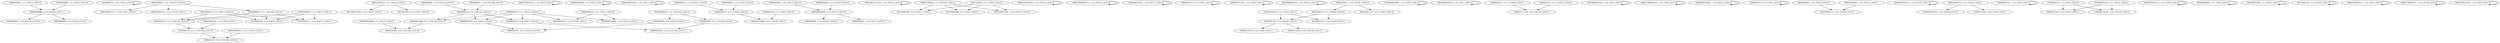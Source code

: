 digraph G {
    "1000000000_1-11_COV:31_LEN:10" -> "00000000000_2-13_COV:34_LEN:11";
    "0010000111_3-14_COV:5_LEN:10" -> "0010000111_3-14_COV:5_LEN:10";
    "0100001011_4-13_COV:258_LEN:10" -> "1000010111_5-14_COV:268_LEN:10";
    "00001100110_1-11_COV:43_LEN:11" -> "001100110101_3-14_COV:47_LEN:12";
    "00001100110_1-11_COV:43_LEN:11" -> "0011001100_3-13_COV:5_LEN:10";
    "0000000010_2-11_COV:222_LEN:10" -> "00000001000_3-13_COV:226_LEN:11";
    "0000000010_2-11_COV:222_LEN:10" -> "0000000101_3-12_COV:5_LEN:10";
    "0000000010_2-11_COV:222_LEN:10" -> "0000000100_3-13_COV:9_LEN:10";
    "0000110010101_1-14_COV:5_LEN:13" -> "0000110010101_1-14_COV:5_LEN:13";
    "00000010000_3-13_COV:5_LEN:11" -> "00000010000_3-13_COV:5_LEN:11";
    "0000100010101_1-14_COV:7_LEN:13" -> "0000100010101_1-14_COV:7_LEN:13";
    "1000000011_1-10_COV:55_LEN:10" -> "0000000110_2-11_COV:61_LEN:10";
    "1000000000_1-10_COV:10_LEN:10" -> "000000000000_2-13_COV:72_LEN:12";
    "00100000010_1-11_COV:102_LEN:11" -> "1000000100_3-13_COV:6_LEN:10";
    "00100000010_1-11_COV:102_LEN:11" -> "1000000101_3-12_COV:98_LEN:10";
    "0000000001_1-10_COV:14_LEN:10" -> "0000000010_2-11_COV:222_LEN:10";
    "00010001110101_1-14_COV:11_LEN:14" -> "00010001110101_1-14_COV:11_LEN:14";
    "00001100010_1-11_COV:181_LEN:11" -> "00110001001_3-14_COV:17_LEN:11";
    "00001100010_1-11_COV:181_LEN:11" -> "00110001000_3-13_COV:5_LEN:11";
    "00001100010_1-11_COV:181_LEN:11" -> "001100010101_3-14_COV:172_LEN:12";
    "0000110010101_1-14_COV:10_LEN:13" -> "0000110010101_1-14_COV:10_LEN:13";
    "00001000000111_1-14_COV:12_LEN:14" -> "00001000000111_1-14_COV:12_LEN:14";
    "0001000010_1-11_COV:13_LEN:10" -> "0010000101_3-12_COV:255_LEN:10";
    "0001000010_1-11_COV:13_LEN:10" -> "0010000100_3-12_COV:6_LEN:10";
    "0001000010_1-11_COV:13_LEN:10" -> "00100001011_3-14_COV:32_LEN:11";
    "000000010101_1-14_COV:11_LEN:12" -> "000000010101_1-14_COV:11_LEN:12";
    "0000100110_1-11_COV:5_LEN:10" -> "0000100110_1-11_COV:5_LEN:10";
    "000001011101_1-14_COV:6_LEN:12" -> "000001011101_1-14_COV:6_LEN:12";
    "1000000100_3-13_COV:6_LEN:10" -> "0000001001_4-14_COV:14_LEN:10";
    "0010000000101_1-14_COV:14_LEN:13" -> "0010000000101_1-14_COV:14_LEN:13";
    "0000000011_1-10_COV:5_LEN:10" -> "0000000110_2-11_COV:61_LEN:10";
    "0010001101_3-12_COV:85_LEN:10" -> "01000110101_4-14_COV:6_LEN:11";
    "0010001101_3-12_COV:85_LEN:10" -> "01000110111_4-14_COV:80_LEN:11";
    "1000000010001_1-14_COV:5_LEN:13" -> "1000000010001_1-14_COV:5_LEN:13";
    "0010000101_3-12_COV:255_LEN:10" -> "0100001011_4-13_COV:258_LEN:10";
    "0001100010_1-11_COV:9_LEN:10" -> "00110001001_3-14_COV:17_LEN:11";
    "0001100010_1-11_COV:9_LEN:10" -> "00110001000_3-13_COV:5_LEN:11";
    "0001100010_1-11_COV:9_LEN:10" -> "001100010101_3-14_COV:172_LEN:12";
    "00000000000_2-13_COV:34_LEN:11" -> "0000000001_4-14_COV:30_LEN:10";
    "00000000000_2-13_COV:34_LEN:11" -> "0000000000_4-14_COV:6_LEN:10";
    "0001000100101_1-14_COV:7_LEN:13" -> "0001000100101_1-14_COV:7_LEN:13";
    "01000010111_1-11_COV:48_LEN:11" -> "000010111101_3-14_COV:58_LEN:12";
    "0000010111_1-11_COV:13_LEN:10" -> "000010111101_3-14_COV:58_LEN:12";
    "1000000010_1-11_COV:12_LEN:10" -> "000000010111_2-14_COV:9_LEN:12";
    "1000000010_1-11_COV:12_LEN:10" -> "000000010001_2-14_COV:12_LEN:12";
    "0010000010101_1-14_COV:7_LEN:13" -> "0010000010101_1-14_COV:7_LEN:13";
    "00001100000101_1-14_COV:8_LEN:14" -> "00001100000101_1-14_COV:8_LEN:14";
    "1000000101_3-12_COV:98_LEN:10" -> "00000010101_4-14_COV:104_LEN:11";
    "1000000010_1-11_COV:12_LEN:10" -> "00000001000_3-13_COV:226_LEN:11";
    "1000000010_1-11_COV:12_LEN:10" -> "0000000101_3-12_COV:5_LEN:10";
    "1000000010_1-11_COV:12_LEN:10" -> "0000000100_3-13_COV:9_LEN:10";
    "0000000110_2-11_COV:61_LEN:10" -> "000000110001_3-14_COV:69_LEN:12";
    "1000000110_1-11_COV:5_LEN:10" -> "000000110001_3-14_COV:69_LEN:12";
    "100000001000_1-13_COV:12_LEN:12" -> "0000010001_5-14_COV:226_LEN:10";
    "01001000110_1-11_COV:6_LEN:11" -> "0010001101_3-12_COV:85_LEN:10";
    "01001000110_1-11_COV:6_LEN:11" -> "00100011011_3-14_COV:8_LEN:11";
    "1000000010001_1-14_COV:21_LEN:13" -> "1000000010001_1-14_COV:21_LEN:13";
    "0000000010_1-11_COV:11_LEN:10" -> "000000010111_2-14_COV:9_LEN:12";
    "0000000010_1-11_COV:11_LEN:10" -> "000000010001_2-14_COV:12_LEN:12";
    "00000001000_3-13_COV:226_LEN:11" -> "0000010001_5-14_COV:226_LEN:10";
    "1000010011_5-14_COV:5_LEN:10" -> "1000010011_5-14_COV:5_LEN:10";
    "0000000101_3-12_COV:5_LEN:10" -> "00000010101_4-14_COV:104_LEN:11";
    "01001000010_1-11_COV:13_LEN:11" -> "0010000101_3-12_COV:255_LEN:10";
    "01001000010_1-11_COV:13_LEN:11" -> "0010000100_3-12_COV:6_LEN:10";
    "01001000010_1-11_COV:13_LEN:11" -> "00100001011_3-14_COV:32_LEN:11";
    "0001000001_1-12_COV:9_LEN:10" -> "00100000111_3-14_COV:40_LEN:11";
    "0000000100_3-13_COV:9_LEN:10" -> "0000001001_4-14_COV:14_LEN:10";
    "0000100010111_1-14_COV:22_LEN:13" -> "0000100010111_1-14_COV:22_LEN:13";
    "00010001010_1-11_COV:41_LEN:11" -> "010001010101_3-14_COV:38_LEN:12";
    "00010001010_1-11_COV:41_LEN:11" -> "01000101001_3-14_COV:6_LEN:11";
    "00010001101_1-12_COV:5_LEN:11" -> "00010001101_1-12_COV:5_LEN:11";
    "0100000110_1-11_COV:5_LEN:10" -> "10000011001_3-14_COV:5_LEN:11";
    "0100000110_1-11_COV:5_LEN:10" -> "100000110101_3-14_COV:32_LEN:12";
    "0000100010111_1-14_COV:9_LEN:13" -> "0000100010111_1-14_COV:9_LEN:13";
    "000000000000_2-13_COV:72_LEN:12" -> "0000000000_5-14_COV:63_LEN:10";
    "000000000000_2-13_COV:72_LEN:12" -> "0000000001_5-14_COV:13_LEN:10";
    "00001000001_1-12_COV:33_LEN:11" -> "00100000111_3-14_COV:40_LEN:11";
    "00100000000_1-11_COV:5_LEN:11" -> "00100000000_1-11_COV:5_LEN:11";
    "000100001011_1-13_COV:14_LEN:12" -> "1000010111_5-14_COV:268_LEN:10";
    "00010000101_1-12_COV:9_LEN:11" -> "0100001011_4-13_COV:258_LEN:10";
    "0000000000_1-11_COV:5_LEN:10" -> "00000000000_2-13_COV:34_LEN:11";
    "00010001000_1-11_COV:5_LEN:11" -> "00010001000_1-11_COV:5_LEN:11";
    "0000100001_1-10_COV:275_LEN:10" -> "000100001111_2-14_COV:8_LEN:12";
    "0000100001_1-10_COV:275_LEN:10" -> "0001000011111_2-14_COV:5_LEN:13";
    "0000100001_1-10_COV:275_LEN:10" -> "0001000010_2-11_COV:269_LEN:10";
    "0000100011_1-10_COV:87_LEN:10" -> "000100011111_2-14_COV:5_LEN:12";
    "0000100011_1-10_COV:87_LEN:10" -> "0001000110_2-11_COV:88_LEN:10";
    "00110001101_3-14_COV:6_LEN:11" -> "00110001101_3-14_COV:6_LEN:11";
    "00100000110_1-11_COV:31_LEN:11" -> "10000011001_3-14_COV:5_LEN:11";
    "00100000110_1-11_COV:31_LEN:11" -> "100000110101_3-14_COV:32_LEN:12";
    "0000100010111_1-14_COV:7_LEN:13" -> "0000100010111_1-14_COV:7_LEN:13";
    "0000110000101_1-14_COV:28_LEN:13" -> "0000110000101_1-14_COV:28_LEN:13";
    "0001000110_2-11_COV:88_LEN:10" -> "0010001101_3-12_COV:85_LEN:10";
    "0001000110_2-11_COV:88_LEN:10" -> "00100011011_3-14_COV:8_LEN:11";
    "1000000001_1-10_COV:196_LEN:10" -> "0000000010_2-11_COV:222_LEN:10";
    "0001000010_2-11_COV:269_LEN:10" -> "0010000101_3-12_COV:255_LEN:10";
    "0001000010_2-11_COV:269_LEN:10" -> "0010000100_3-12_COV:6_LEN:10";
    "0001000010_2-11_COV:269_LEN:10" -> "00100001011_3-14_COV:32_LEN:11";
    "0001000010101_1-14_COV:8_LEN:13" -> "0001000010101_1-14_COV:8_LEN:13";
    "0000000000_1-10_COV:59_LEN:10" -> "000000000000_2-13_COV:72_LEN:12";
}
